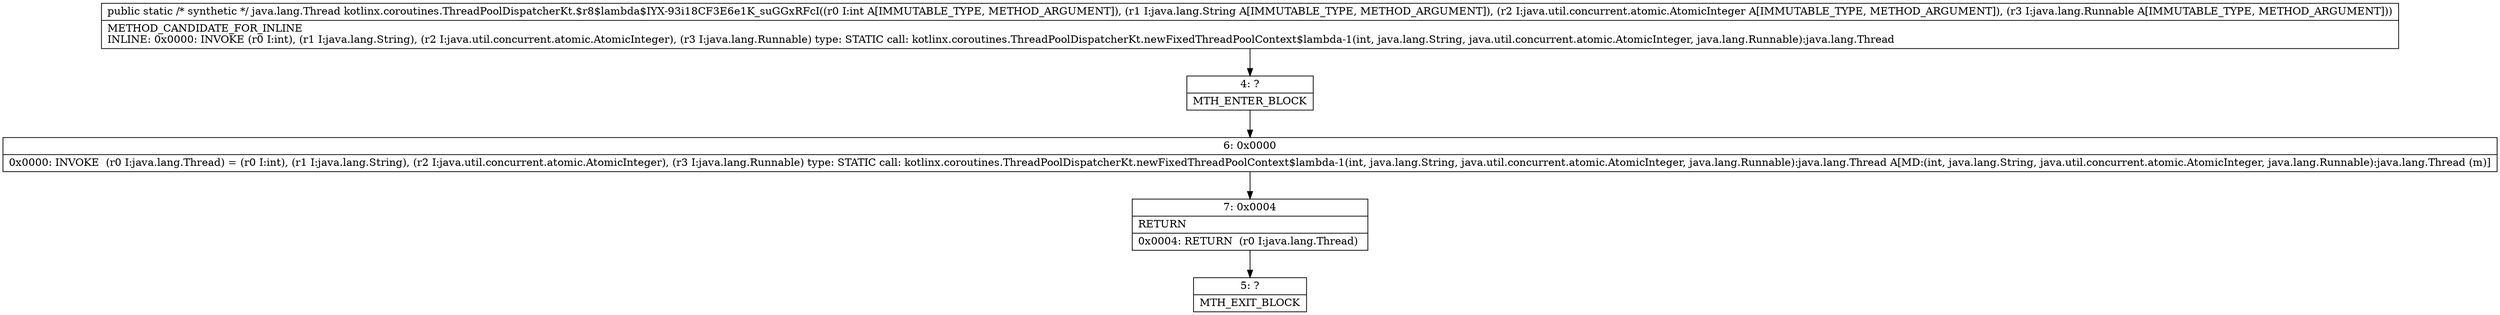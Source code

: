 digraph "CFG forkotlinx.coroutines.ThreadPoolDispatcherKt.$r8$lambda$IYX\-93i18CF3E6e1K_suGGxRFcI(ILjava\/lang\/String;Ljava\/util\/concurrent\/atomic\/AtomicInteger;Ljava\/lang\/Runnable;)Ljava\/lang\/Thread;" {
Node_4 [shape=record,label="{4\:\ ?|MTH_ENTER_BLOCK\l}"];
Node_6 [shape=record,label="{6\:\ 0x0000|0x0000: INVOKE  (r0 I:java.lang.Thread) = (r0 I:int), (r1 I:java.lang.String), (r2 I:java.util.concurrent.atomic.AtomicInteger), (r3 I:java.lang.Runnable) type: STATIC call: kotlinx.coroutines.ThreadPoolDispatcherKt.newFixedThreadPoolContext$lambda\-1(int, java.lang.String, java.util.concurrent.atomic.AtomicInteger, java.lang.Runnable):java.lang.Thread A[MD:(int, java.lang.String, java.util.concurrent.atomic.AtomicInteger, java.lang.Runnable):java.lang.Thread (m)]\l}"];
Node_7 [shape=record,label="{7\:\ 0x0004|RETURN\l|0x0004: RETURN  (r0 I:java.lang.Thread) \l}"];
Node_5 [shape=record,label="{5\:\ ?|MTH_EXIT_BLOCK\l}"];
MethodNode[shape=record,label="{public static \/* synthetic *\/ java.lang.Thread kotlinx.coroutines.ThreadPoolDispatcherKt.$r8$lambda$IYX\-93i18CF3E6e1K_suGGxRFcI((r0 I:int A[IMMUTABLE_TYPE, METHOD_ARGUMENT]), (r1 I:java.lang.String A[IMMUTABLE_TYPE, METHOD_ARGUMENT]), (r2 I:java.util.concurrent.atomic.AtomicInteger A[IMMUTABLE_TYPE, METHOD_ARGUMENT]), (r3 I:java.lang.Runnable A[IMMUTABLE_TYPE, METHOD_ARGUMENT]))  | METHOD_CANDIDATE_FOR_INLINE\lINLINE: 0x0000: INVOKE  (r0 I:int), (r1 I:java.lang.String), (r2 I:java.util.concurrent.atomic.AtomicInteger), (r3 I:java.lang.Runnable) type: STATIC call: kotlinx.coroutines.ThreadPoolDispatcherKt.newFixedThreadPoolContext$lambda\-1(int, java.lang.String, java.util.concurrent.atomic.AtomicInteger, java.lang.Runnable):java.lang.Thread\l}"];
MethodNode -> Node_4;Node_4 -> Node_6;
Node_6 -> Node_7;
Node_7 -> Node_5;
}

